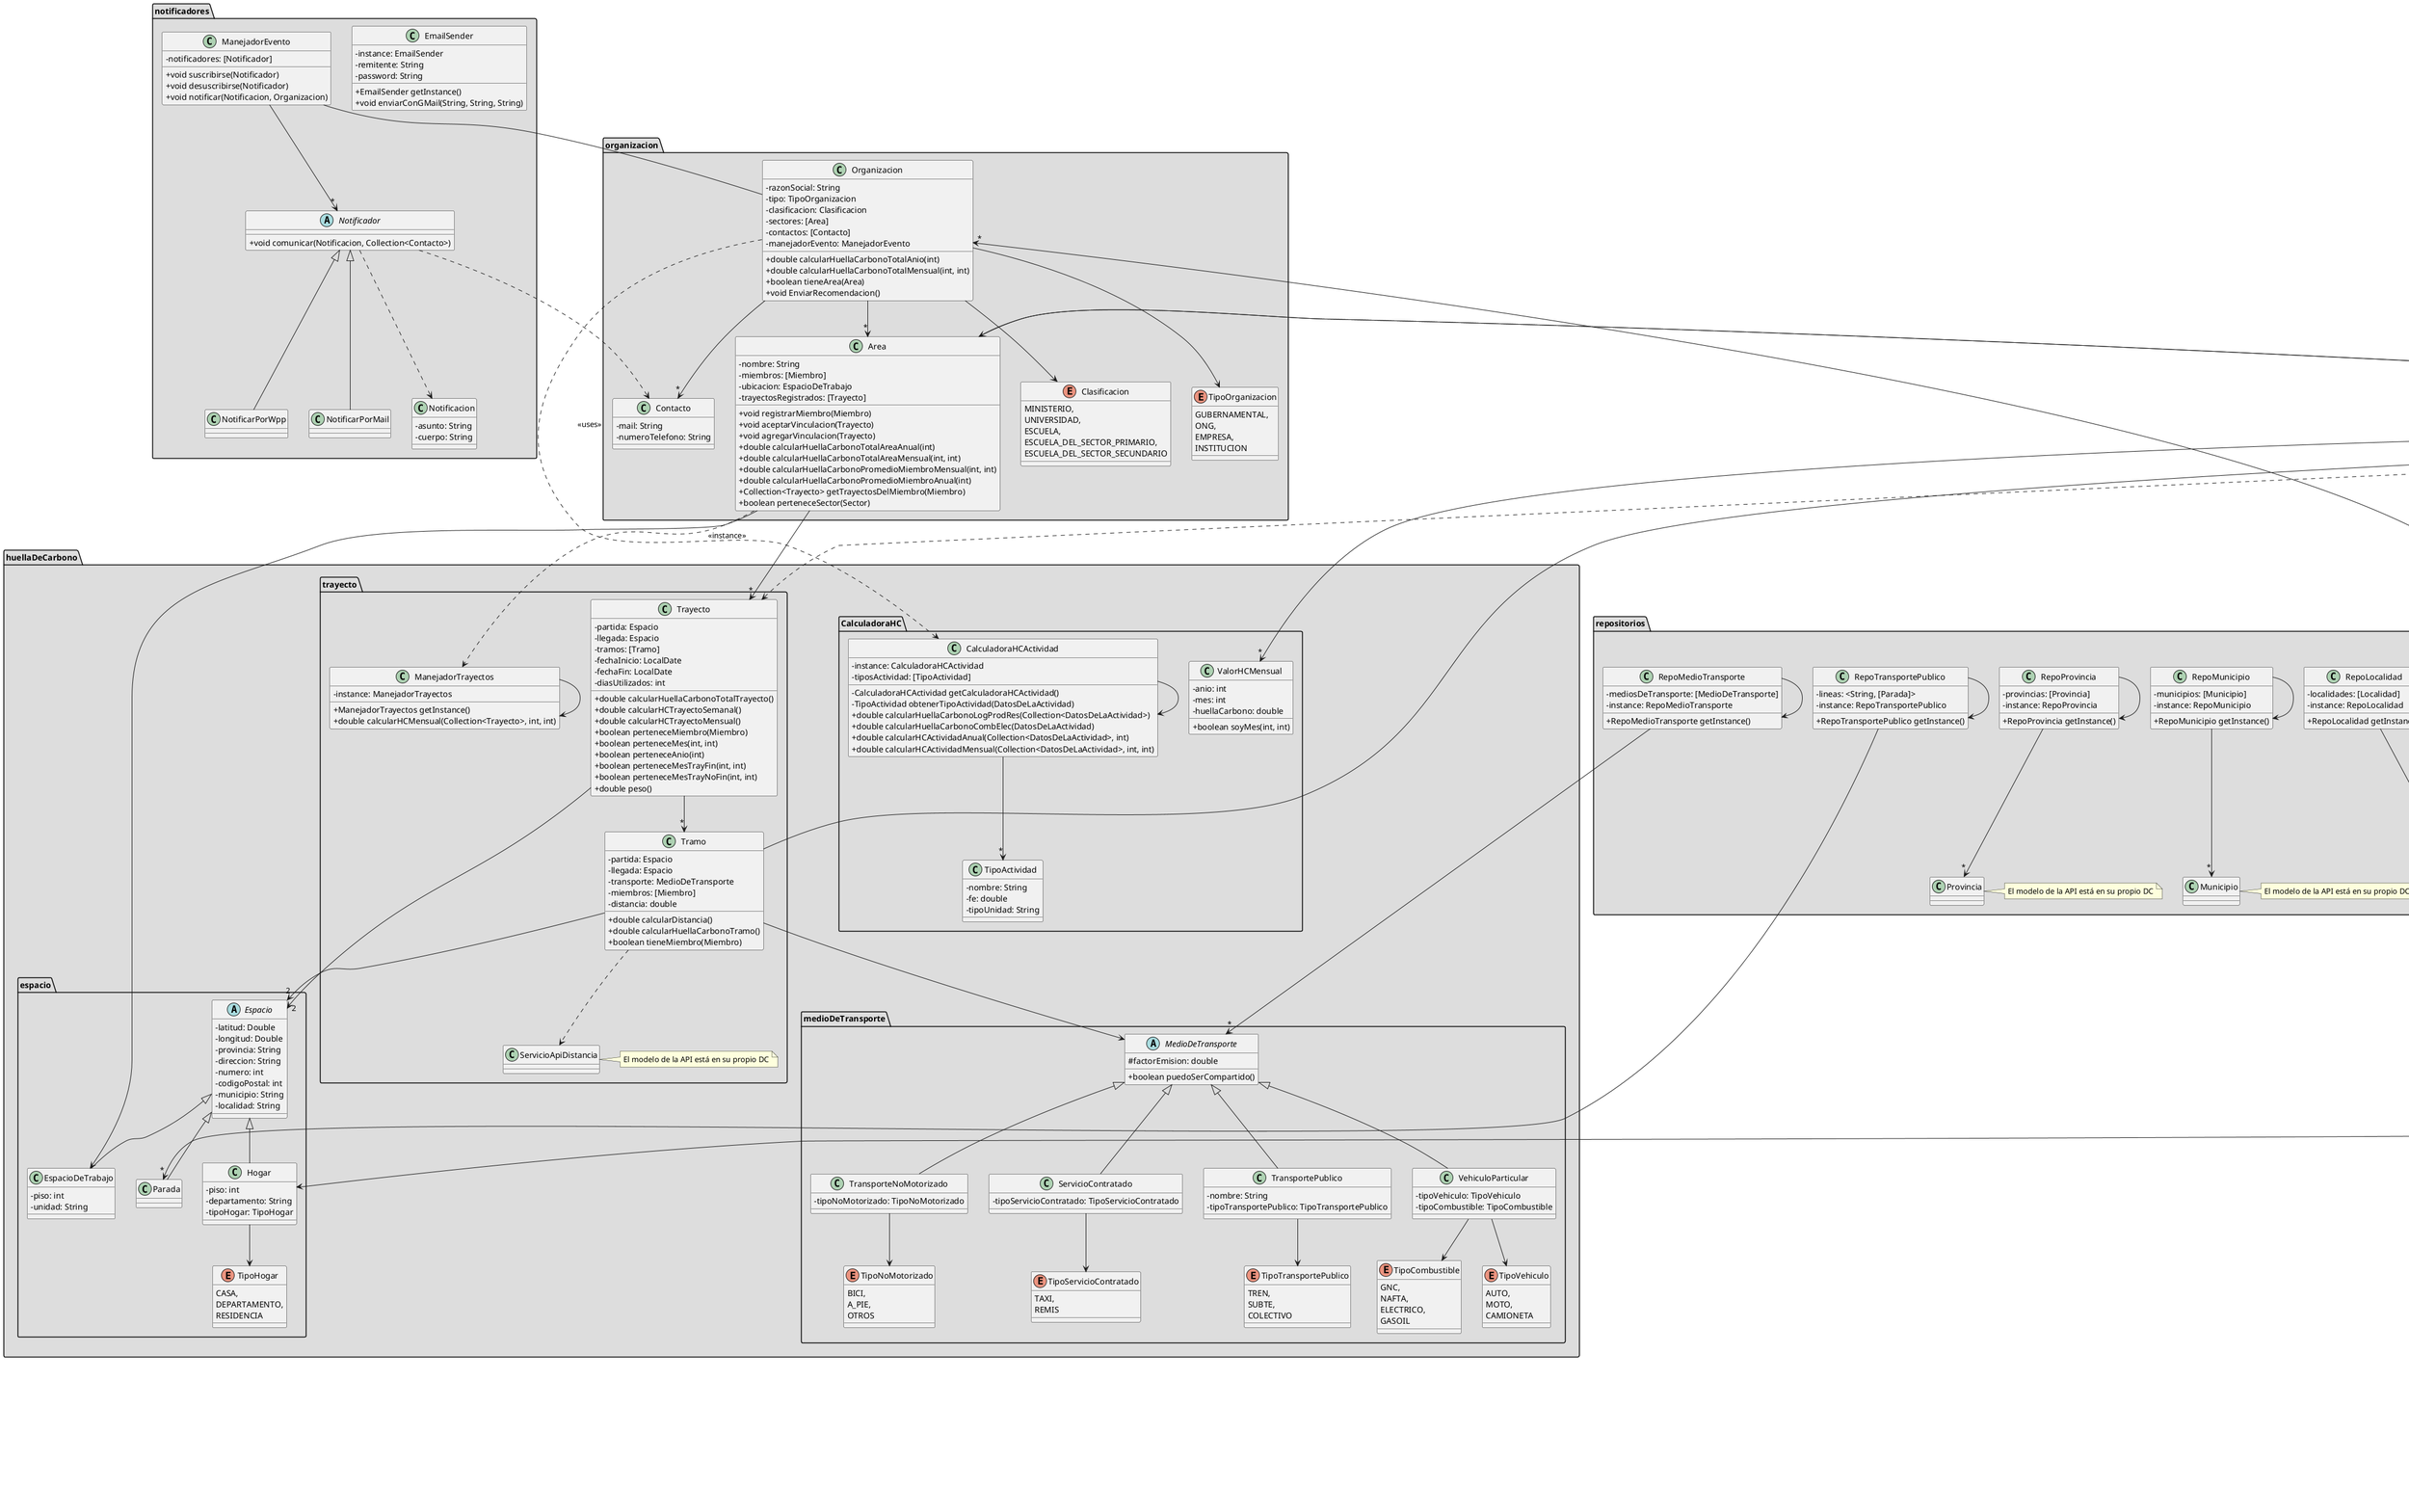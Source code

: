 @startuml
skinparam classAttributeIconSize 0

package "miembro" #DDDDDD {
    class Persona {
    -nombre: String
    -apellido: String
    -nroDocumento: String
    -tipoDocumento: TipoDocumento
    -ubicacion: Hogar
    -usuario: Usuario
    }

    class Miembro {
    -persona: Persona
    -area: Area
    -valoresHCMensuales: [ValorHCMensual]

    +double calcularHuellaCarbonoMiembroMensual(int, int)
    +double calcularHuellaCarbonoMiembroAnual(int)
    +double impactoMiembroEnOrganizacionAnual(int)
    +double impactoMiembroEnOrganizacionMensual(int, int)
    -void agregarHCMensual(int, int, double)
    }

    enum TipoDocumento {
    DNI,
    LE,
    LC
    }
}

package "sector" #DDDDDD {

  abstract class Sector {

  +String getNombre()
  +String nombrePrvoincia()

  }
  note right: El modelo de la API está en su propio DC

  class ProvinciaSector extends Sector {
  -nombre:String
  -pais: PaisSector
  }

  class MunicipioSector extends Sector {
  -nombre: String
  -provincia: ProvinciaSector
  }

  class PaisSector {

  }

}

package "organizacion" #DDDDDD {

    class Contacto {
    -mail: String
    -numeroTelefono: String
    }

    class Organizacion {
    -razonSocial: String
    -tipo: TipoOrganizacion
    -clasificacion: Clasificacion
    -sectores: [Area]
    -contactos: [Contacto]
    -manejadorEvento: ManejadorEvento

    +double calcularHuellaCarbonoTotalAnio(int)
    +double calcularHuellaCarbonoTotalMensual(int, int)
    +boolean tieneArea(Area)
    +void EnviarRecomendacion()
    }

    class Area {
    -nombre: String
    -miembros: [Miembro]
    -ubicacion: EspacioDeTrabajo
    -trayectosRegistrados: [Trayecto]

    +void registrarMiembro(Miembro)
    +void aceptarVinculacion(Trayecto)
    +void agregarVinculacion(Trayecto)
    +double calcularHuellaCarbonoTotalAreaAnual(int)
    +double calcularHuellaCarbonoTotalAreaMensual(int, int)
    +double calcularHuellaCarbonoPromedioMiembroMensual(int, int)
    +double calcularHuellaCarbonoPromedioMiembroAnual(int)
    +Collection<Trayecto> getTrayectosDelMiembro(Miembro)
    +boolean perteneceSector(Sector)
    }

    enum Clasificacion {
    MINISTERIO,
    UNIVERSIDAD,
    ESCUELA,
    ESCUELA_DEL_SECTOR_PRIMARIO,
    ESCUELA_DEL_SECTOR_SECUNDARIO
    }

    enum TipoOrganizacion {
    GUBERNAMENTAL,
    ONG,
    EMPRESA,
    INSTITUCION
    }
}

package "notificadores" #DDDDDD {

    abstract class Notificador {

    +void comunicar(Notificacion, Collection<Contacto>)
    }

    class EmailSender {
    -instance: EmailSender
    -remitente: String
    -password: String

    +EmailSender getInstance()
    +void enviarConGMail(String, String, String)
    }

    class ManejadorEvento {
    -notificadores: [Notificador]

    +void suscribirse(Notificador)
    +void desuscribirse(Notificador)
    +void notificar(Notificacion, Organizacion)
    }

    class NotificarPorWpp extends Notificador {

    }

    class NotificarPorMail extends Notificador {

    }

    class Notificacion {
    -asunto: String
    -cuerpo: String
    }
}

package "repositorios" #DDDDDD {

    class RepoOrganizaciones {
    -organizaciones: [Organizacion]
    -instance: RepoOrganizaciones

    +RepoOrganizaciones getInstance()
    +Organizacion encontrarOrganizacion(Area)
    +Collection<Contacto> listadoContactosOrganizaciones()
    +Collection<Area> listadoAreasOrganizaciones()

    }

    class RepoTransportePublico {
    -lineas: <String, [Parada]>
    -instance: RepoTransportePublico

    +RepoTransportePublico getInstance()

    }

    class RepositorioUsuarios {
    -salt: [byte]
    -loginUsuarios: <String,String>
    -instance: RepositorioUsuarios

    +RepositorioUsuarios getInstance()
    +String generarHash(String, byte[])
    +void validarContrasenia(String)
    +void agregarUsuario(String,String)
    +boolean contraseniaCoincide(String, String)
    }

    class RepoLocalidad {
    -localidades: [Localidad]
    -instance: RepoLocalidad

    +RepoLocalidad getInstance()
    }

    class Localidad {

    }
    note right: El modelo de la API está en su propio DC


    class RepoMedioTransporte {
    -mediosDeTransporte: [MedioDeTransporte]
    -instance: RepoMedioTransporte

    +RepoMedioTransporte getInstance()

    }

    class RepoMunicipio {
    -municipios: [Municipio]
    -instance: RepoMunicipio

    +RepoMunicipio getInstance()

    }

    class Municipio {

    }
    note right: El modelo de la API está en su propio DC

    class RepoProvincia {
    -provincias: [Provincia]
    -instance: RepoProvincia

    +RepoProvincia getInstance()

    }

    class Provincia {

    }
    note right: El modelo de la API está en su propio DC


}

package "huellaDeCarbono" #DDDDDD {

    package "CalculadoraHC" {
        class CalculadoraHCActividad {
        -instance: CalculadoraHCActividad
        -tiposActividad: [TipoActividad]

        -CalculadoraHCActividad getCalculadoraHCActividad()
        -TipoActividad obtenerTipoActividad(DatosDeLaActividad)
        +double calcularHuellaCarbonoLogProdRes(Collection<DatosDeLaActividad>)
        +double calcularHuellaCarbonoCombElec(DatosDeLaActividad)
        +double calcularHCActividadAnual(Collection<DatosDeLaActividad>, int)
        +double calcularHCActividadMensual(Collection<DatosDeLaActividad>, int, int)
        }

        class TipoActividad {
        -nombre: String
        -fe: double
        -tipoUnidad: String
        }

        class ValorHCMensual {
        -anio: int
        -mes: int
        -huellaCarbono: double

        +boolean soyMes(int, int)
        }
    }

    package "espacio" {
        abstract class Espacio {
        -latitud: Double
        -longitud: Double
        -provincia: String
        -direccion: String
        -numero: int
        -codigoPostal: int
        -municipio: String
        -localidad: String
        }

        class Hogar extends Espacio {
        -piso: int
        -departamento: String
        -tipoHogar: TipoHogar
        }

        class Parada extends Espacio {

        }

        class EspacioDeTrabajo extends Espacio {
        -piso: int
        -unidad: String
        }

        enum TipoHogar {
        CASA,
        DEPARTAMENTO,
        RESIDENCIA
        }
    }

    package "medioDeTransporte" {

        abstract class MedioDeTransporte {
        #factorEmision: double

        +boolean puedoSerCompartido()
        }

        class VehiculoParticular extends MedioDeTransporte {
        -tipoVehiculo: TipoVehiculo
        -tipoCombustible: TipoCombustible
        }

        enum TipoCombustible {
        GNC,
        NAFTA,
        ELECTRICO,
        GASOIL
        }

        enum TipoVehiculo {
        AUTO,
        MOTO,
        CAMIONETA
        }

        class TransporteNoMotorizado extends MedioDeTransporte {
        -tipoNoMotorizado: TipoNoMotorizado
        }

        enum TipoNoMotorizado {
        BICI,
        A_PIE,
        OTROS
        }

        class ServicioContratado extends MedioDeTransporte {
        -tipoServicioContratado: TipoServicioContratado
        }

        enum TipoServicioContratado {
        TAXI,
        REMIS
        }

        class TransportePublico extends MedioDeTransporte {
        -nombre: String
        -tipoTransportePublico: TipoTransportePublico
        }

        enum TipoTransportePublico {
        TREN,
        SUBTE,
        COLECTIVO
        }
    }

    package "trayecto" {

        class Trayecto {
        -partida: Espacio
        -llegada: Espacio
        -tramos: [Tramo]
        -fechaInicio: LocalDate
        -fechaFin: LocalDate
        -diasUtilizados: int

        +double calcularHuellaCarbonoTotalTrayecto()
        +double calcularHCTrayectoSemanal()
        +double calcularHCTrayectoMensual()
        +boolean perteneceMiembro(Miembro)
        +boolean perteneceMes(int, int)
        +boolean perteneceAnio(int)
        +boolean perteneceMesTrayFin(int, int)
        +boolean perteneceMesTrayNoFin(int, int)
        +double peso()
        }

        class Tramo {
        -partida: Espacio
        -llegada: Espacio
        -transporte: MedioDeTransporte
        -miembros: [Miembro]
        -distancia: double

        +double calcularDistancia()
        +double calcularHuellaCarbonoTramo()
        +boolean tieneMiembro(Miembro)
        }

        class ManejadorTrayectos {
        -instance: ManejadorTrayectos

        +ManejadorTrayectos getInstance()
        +double calcularHCMensual(Collection<Trayecto>, int, int)
        }

        class ServicioApiDistancia {

        }
        note right: El modelo de la API está en su propio DC

    }
}

package "excel_ETL" #DDDDDD {

    class DatosDeLaActividad {
    -actividad:String
    -tipoDeConsumo:String
    -consumo:Consumo
    -periodoDeImputacion:String

    +boolean perteneceAnio(int)
    +boolean perteneceMesAnio(int, int)
    +boolean perteneceSoloAnio(int)
    }

    class Consumo {
    -valor: Double
    -periodicidad:String
    }

    class Transformador {
    -datosActividad: [DatosDeLaActividad]

    +void cargarDatos(String)
    }
}

package "roles" #DDDDDD {

    abstract Usuario {
    -usuario: String
    -contraseniaHasheada: String
    +miValidador : ValidadorDeMetricas
    -salt: [byte]

    +String generarHash(String, [byte])
    }


    class Administrador extends Usuario {
    }

    class AgenteSectorial extends Usuario {
    -sectorTerritorial: Sector

    +double calcularHuellaCarbonoPorSectorAnual(int)
    +double calcularHuellaCarbonoPorSectorMensual(int, int)
    }

    class UsuarioComun extends Usuario {

    }
}

Miembro ..> Trayecto
Miembro --> Persona
Miembro --> Area
Miembro --> "*" ValorHCMensual

Area --> EspacioDeTrabajo
Area --> "*" Miembro
Area --> "*" Trayecto
Area ..> ManejadorTrayectos : <<instance>>

Organizacion --> "*" Area
Organizacion --> TipoOrganizacion
Organizacion --> Clasificacion
Organizacion --> "*" Contacto
Organizacion ..> CalculadoraHCActividad: <<uses>>

Trayecto --> "2" Espacio
Trayecto --> "*" Tramo

DatosDeLaActividad --> Consumo

Transformador --> "*" DatosDeLaActividad

Tramo --> "2" Espacio
Tramo --> MedioDeTransporte
Tramo --> "*" Miembro
Tramo ..> ServicioApiDistancia

Hogar --> TipoHogar

VehiculoParticular --> TipoVehiculo
VehiculoParticular --> TipoCombustible

ServicioContratado --> TipoServicioContratado

TransportePublico --> TipoTransportePublico

TransporteNoMotorizado --> TipoNoMotorizado

RepositorioUsuarios --> Usuario
RepositorioUsuarios --> RepositorioUsuarios

RepoTransportePublico --> "*" Parada
RepoTransportePublico --> RepoTransportePublico

RepoOrganizaciones --> RepoOrganizaciones
RepoOrganizaciones --> "*" Organizacion

RepoLocalidad --> RepoLocalidad
RepoLocalidad --> "*" Localidad

RepoMedioTransporte --> RepoMedioTransporte
RepoMedioTransporte --> "*" MedioDeTransporte

RepoMunicipio --> RepoMunicipio
RepoMunicipio --> "*" Municipio

RepoProvincia --> RepoProvincia
RepoProvincia --> "*" Provincia

ManejadorTrayectos --> ManejadorTrayectos

Persona --> Hogar
Persona --> Usuario
Persona --> TipoDocumento

CalculadoraHCActividad --> "*" TipoActividad
CalculadoraHCActividad --> CalculadoraHCActividad

Notificador ..> Notificacion
Notificador ..> Contacto

ManejadorEvento --> "*" Notificador
ManejadorEvento -- Organizacion

AgenteSectorial ..> RepoOrganizaciones
AgenteSectorial --> Sector

ProvinciaSector --> PaisSector
MunicipioSector --> ProvinciaSector

@enduml
